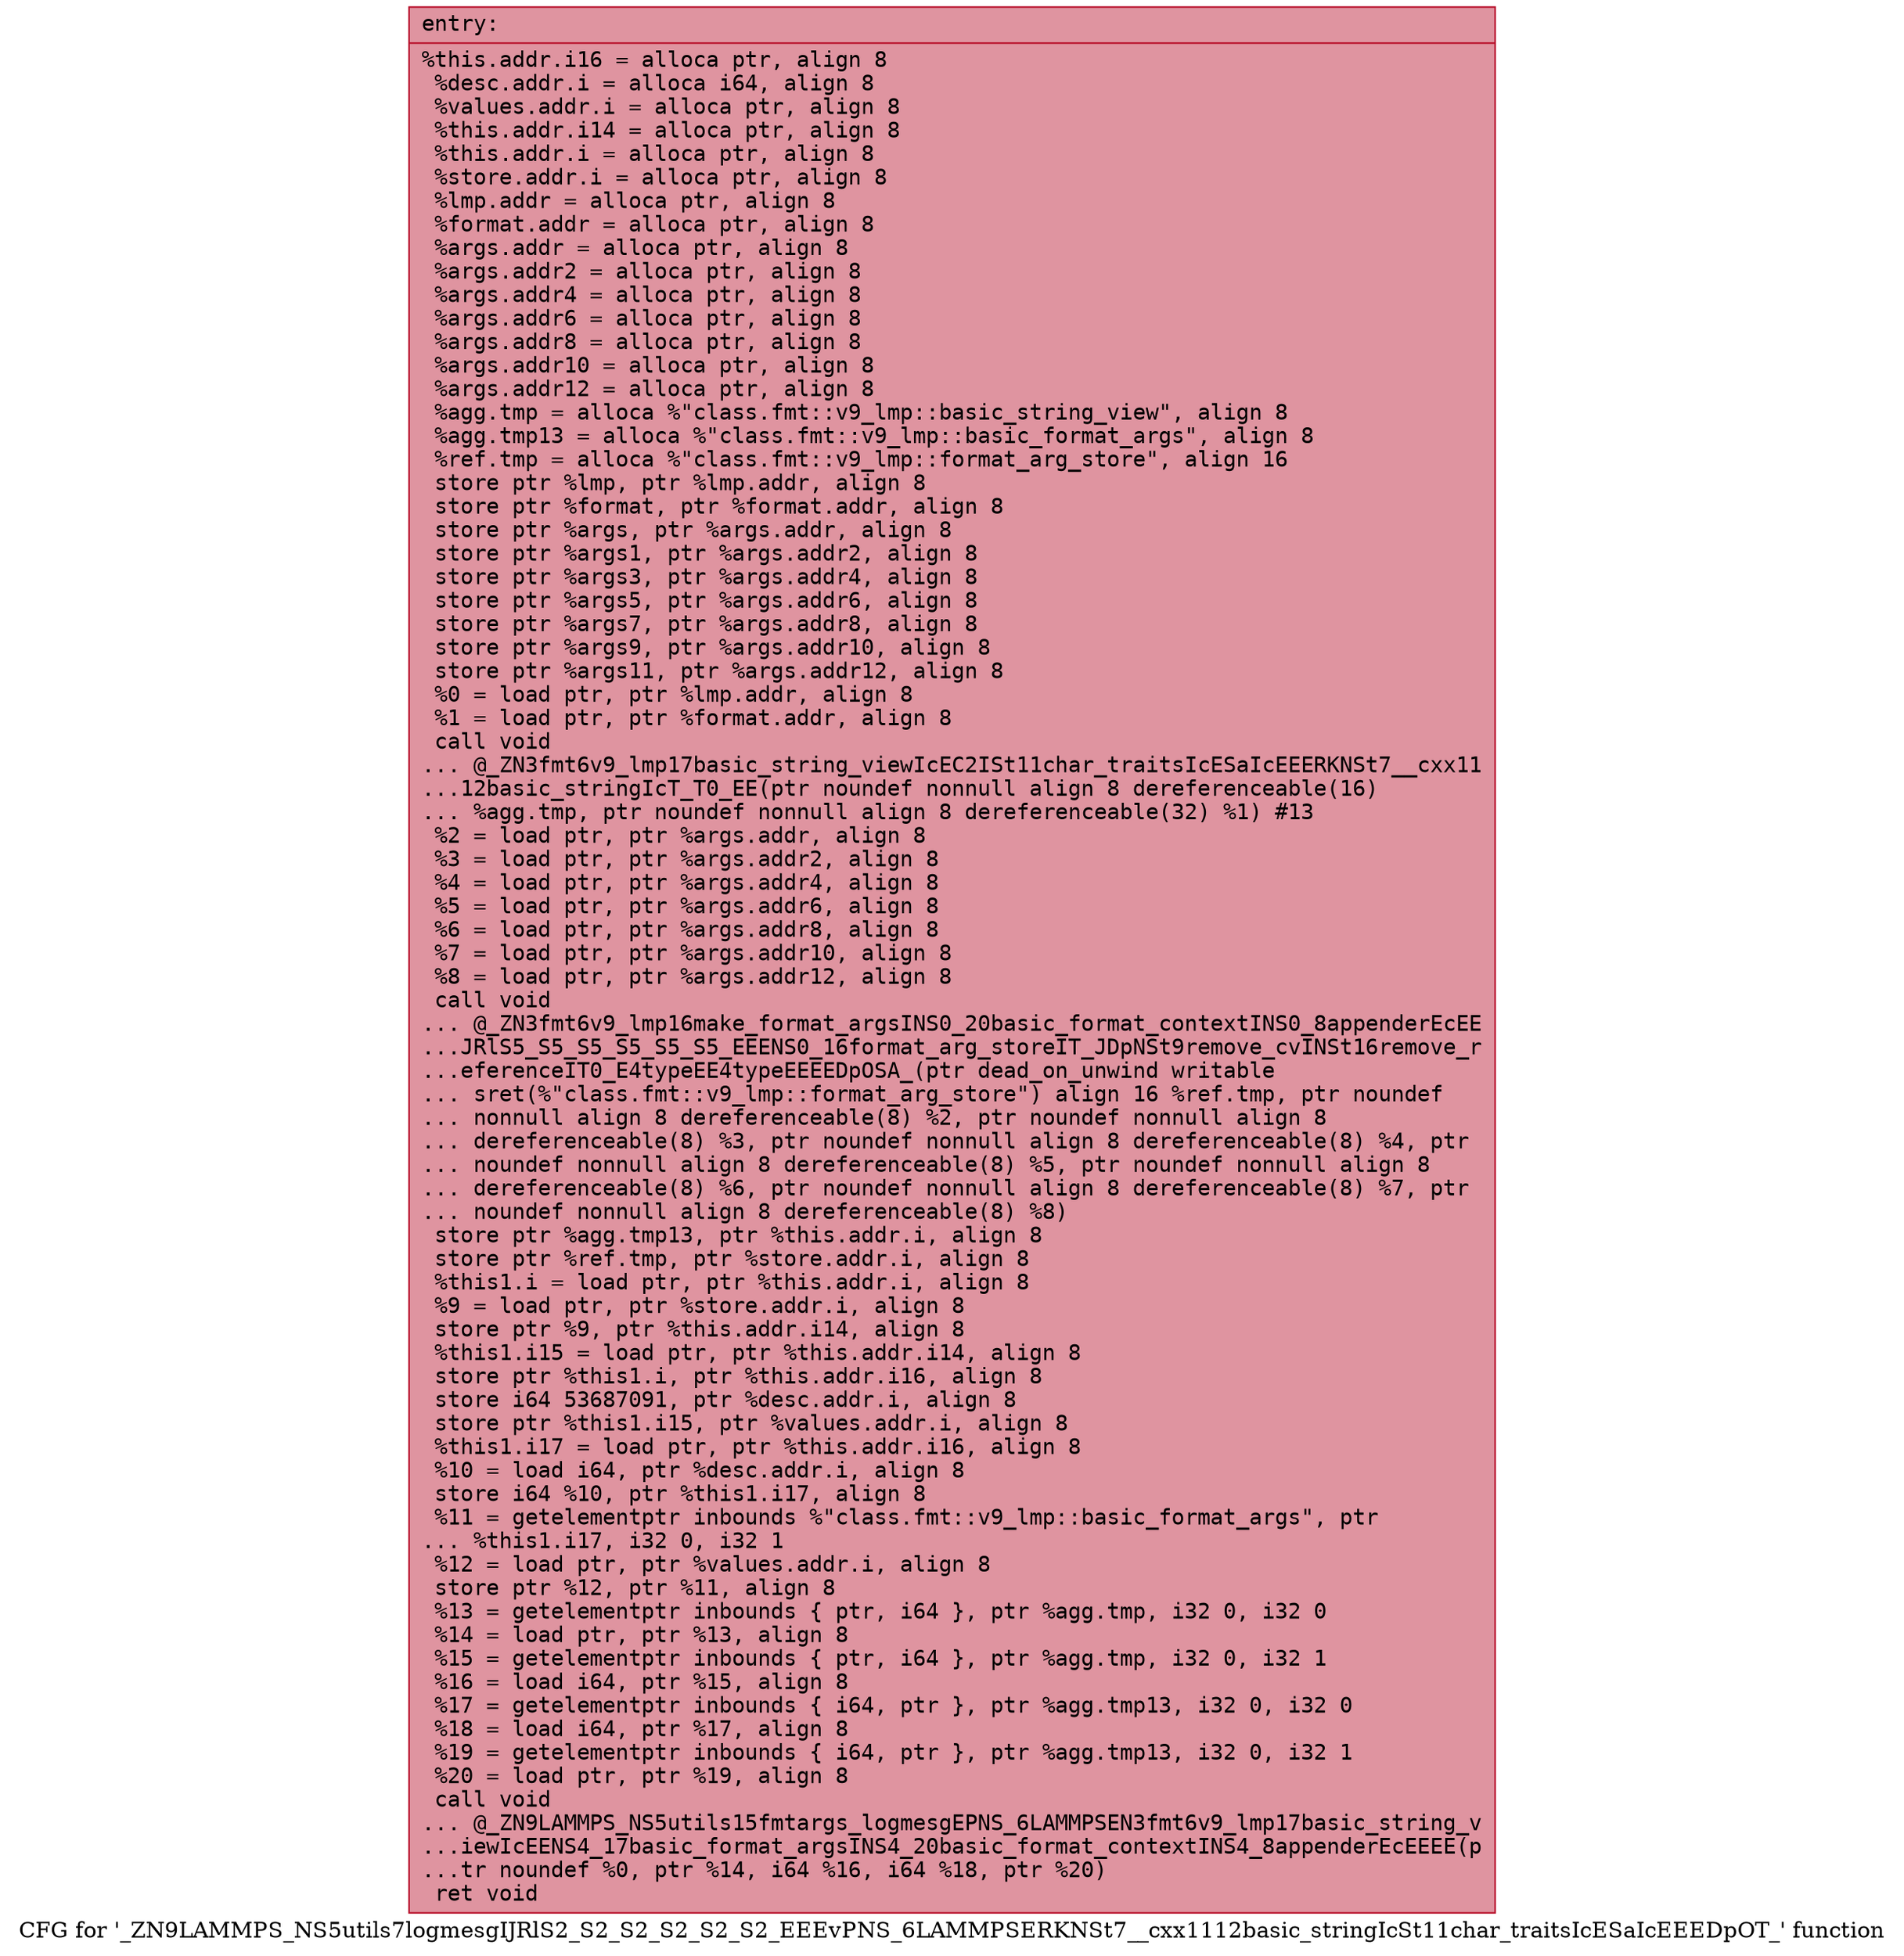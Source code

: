 digraph "CFG for '_ZN9LAMMPS_NS5utils7logmesgIJRlS2_S2_S2_S2_S2_S2_EEEvPNS_6LAMMPSERKNSt7__cxx1112basic_stringIcSt11char_traitsIcESaIcEEEDpOT_' function" {
	label="CFG for '_ZN9LAMMPS_NS5utils7logmesgIJRlS2_S2_S2_S2_S2_S2_EEEvPNS_6LAMMPSERKNSt7__cxx1112basic_stringIcSt11char_traitsIcESaIcEEEDpOT_' function";

	Node0x5602383d18a0 [shape=record,color="#b70d28ff", style=filled, fillcolor="#b70d2870" fontname="Courier",label="{entry:\l|  %this.addr.i16 = alloca ptr, align 8\l  %desc.addr.i = alloca i64, align 8\l  %values.addr.i = alloca ptr, align 8\l  %this.addr.i14 = alloca ptr, align 8\l  %this.addr.i = alloca ptr, align 8\l  %store.addr.i = alloca ptr, align 8\l  %lmp.addr = alloca ptr, align 8\l  %format.addr = alloca ptr, align 8\l  %args.addr = alloca ptr, align 8\l  %args.addr2 = alloca ptr, align 8\l  %args.addr4 = alloca ptr, align 8\l  %args.addr6 = alloca ptr, align 8\l  %args.addr8 = alloca ptr, align 8\l  %args.addr10 = alloca ptr, align 8\l  %args.addr12 = alloca ptr, align 8\l  %agg.tmp = alloca %\"class.fmt::v9_lmp::basic_string_view\", align 8\l  %agg.tmp13 = alloca %\"class.fmt::v9_lmp::basic_format_args\", align 8\l  %ref.tmp = alloca %\"class.fmt::v9_lmp::format_arg_store\", align 16\l  store ptr %lmp, ptr %lmp.addr, align 8\l  store ptr %format, ptr %format.addr, align 8\l  store ptr %args, ptr %args.addr, align 8\l  store ptr %args1, ptr %args.addr2, align 8\l  store ptr %args3, ptr %args.addr4, align 8\l  store ptr %args5, ptr %args.addr6, align 8\l  store ptr %args7, ptr %args.addr8, align 8\l  store ptr %args9, ptr %args.addr10, align 8\l  store ptr %args11, ptr %args.addr12, align 8\l  %0 = load ptr, ptr %lmp.addr, align 8\l  %1 = load ptr, ptr %format.addr, align 8\l  call void\l... @_ZN3fmt6v9_lmp17basic_string_viewIcEC2ISt11char_traitsIcESaIcEEERKNSt7__cxx11\l...12basic_stringIcT_T0_EE(ptr noundef nonnull align 8 dereferenceable(16)\l... %agg.tmp, ptr noundef nonnull align 8 dereferenceable(32) %1) #13\l  %2 = load ptr, ptr %args.addr, align 8\l  %3 = load ptr, ptr %args.addr2, align 8\l  %4 = load ptr, ptr %args.addr4, align 8\l  %5 = load ptr, ptr %args.addr6, align 8\l  %6 = load ptr, ptr %args.addr8, align 8\l  %7 = load ptr, ptr %args.addr10, align 8\l  %8 = load ptr, ptr %args.addr12, align 8\l  call void\l... @_ZN3fmt6v9_lmp16make_format_argsINS0_20basic_format_contextINS0_8appenderEcEE\l...JRlS5_S5_S5_S5_S5_S5_EEENS0_16format_arg_storeIT_JDpNSt9remove_cvINSt16remove_r\l...eferenceIT0_E4typeEE4typeEEEEDpOSA_(ptr dead_on_unwind writable\l... sret(%\"class.fmt::v9_lmp::format_arg_store\") align 16 %ref.tmp, ptr noundef\l... nonnull align 8 dereferenceable(8) %2, ptr noundef nonnull align 8\l... dereferenceable(8) %3, ptr noundef nonnull align 8 dereferenceable(8) %4, ptr\l... noundef nonnull align 8 dereferenceable(8) %5, ptr noundef nonnull align 8\l... dereferenceable(8) %6, ptr noundef nonnull align 8 dereferenceable(8) %7, ptr\l... noundef nonnull align 8 dereferenceable(8) %8)\l  store ptr %agg.tmp13, ptr %this.addr.i, align 8\l  store ptr %ref.tmp, ptr %store.addr.i, align 8\l  %this1.i = load ptr, ptr %this.addr.i, align 8\l  %9 = load ptr, ptr %store.addr.i, align 8\l  store ptr %9, ptr %this.addr.i14, align 8\l  %this1.i15 = load ptr, ptr %this.addr.i14, align 8\l  store ptr %this1.i, ptr %this.addr.i16, align 8\l  store i64 53687091, ptr %desc.addr.i, align 8\l  store ptr %this1.i15, ptr %values.addr.i, align 8\l  %this1.i17 = load ptr, ptr %this.addr.i16, align 8\l  %10 = load i64, ptr %desc.addr.i, align 8\l  store i64 %10, ptr %this1.i17, align 8\l  %11 = getelementptr inbounds %\"class.fmt::v9_lmp::basic_format_args\", ptr\l... %this1.i17, i32 0, i32 1\l  %12 = load ptr, ptr %values.addr.i, align 8\l  store ptr %12, ptr %11, align 8\l  %13 = getelementptr inbounds \{ ptr, i64 \}, ptr %agg.tmp, i32 0, i32 0\l  %14 = load ptr, ptr %13, align 8\l  %15 = getelementptr inbounds \{ ptr, i64 \}, ptr %agg.tmp, i32 0, i32 1\l  %16 = load i64, ptr %15, align 8\l  %17 = getelementptr inbounds \{ i64, ptr \}, ptr %agg.tmp13, i32 0, i32 0\l  %18 = load i64, ptr %17, align 8\l  %19 = getelementptr inbounds \{ i64, ptr \}, ptr %agg.tmp13, i32 0, i32 1\l  %20 = load ptr, ptr %19, align 8\l  call void\l... @_ZN9LAMMPS_NS5utils15fmtargs_logmesgEPNS_6LAMMPSEN3fmt6v9_lmp17basic_string_v\l...iewIcEENS4_17basic_format_argsINS4_20basic_format_contextINS4_8appenderEcEEEE(p\l...tr noundef %0, ptr %14, i64 %16, i64 %18, ptr %20)\l  ret void\l}"];
}
